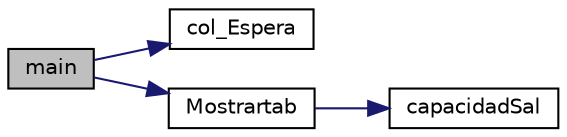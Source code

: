 digraph "main"
{
 // LATEX_PDF_SIZE
  edge [fontname="Helvetica",fontsize="10",labelfontname="Helvetica",labelfontsize="10"];
  node [fontname="Helvetica",fontsize="10",shape=record];
  rankdir="LR";
  Node1 [label="main",height=0.2,width=0.4,color="black", fillcolor="grey75", style="filled", fontcolor="black",tooltip=" "];
  Node1 -> Node2 [color="midnightblue",fontsize="10",style="solid",fontname="Helvetica"];
  Node2 [label="col_Espera",height=0.2,width=0.4,color="black", fillcolor="white", style="filled",URL="$_linea__de__espera_8h.html#a216f36f02709d28fd242354ea184a3bf",tooltip="Teimpo de espera."];
  Node1 -> Node3 [color="midnightblue",fontsize="10",style="solid",fontname="Helvetica"];
  Node3 [label="Mostrartab",height=0.2,width=0.4,color="black", fillcolor="white", style="filled",URL="$_linea__de__espera_8h.html#a1dba4ff1d29112f2fdb5cddcc9238af2",tooltip="Nos muestra la tabla."];
  Node3 -> Node4 [color="midnightblue",fontsize="10",style="solid",fontname="Helvetica"];
  Node4 [label="capacidadSal",height=0.2,width=0.4,color="black", fillcolor="white", style="filled",URL="$_linea__de__espera___8c.html#ac989fda65620421a04c081bd27cf619e",tooltip="Es la capacidad saliente."];
}
